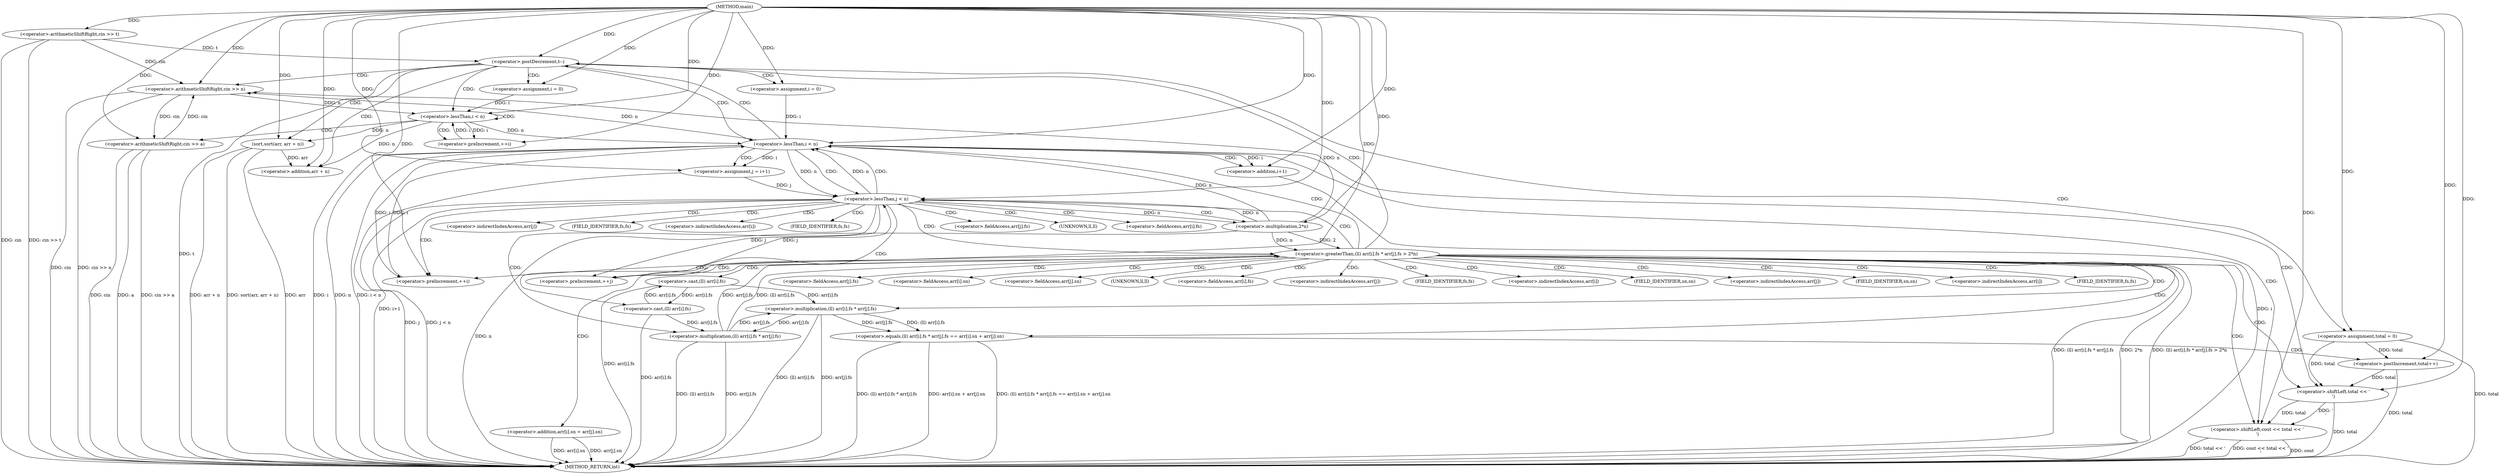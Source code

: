 digraph "main" {  
"1000147" [label = "(METHOD,main)" ]
"1000260" [label = "(METHOD_RETURN,int)" ]
"1000149" [label = "(<operator>.arithmeticShiftRight,cin >> t)" ]
"1000153" [label = "(<operator>.postDecrement,t--)" ]
"1000156" [label = "(<operator>.arithmeticShiftRight,cin >> n)" ]
"1000175" [label = "(sort,sort(arr, arr + n))" ]
"1000181" [label = "(<operator>.assignment,total = 0)" ]
"1000255" [label = "(<operator>.shiftLeft,cout << total << '\n')" ]
"1000161" [label = "(<operator>.assignment,i = 0)" ]
"1000164" [label = "(<operator>.lessThan,i < n)" ]
"1000167" [label = "(<operator>.preIncrement,++i)" ]
"1000186" [label = "(<operator>.assignment,i = 0)" ]
"1000189" [label = "(<operator>.lessThan,i < n)" ]
"1000192" [label = "(<operator>.preIncrement,++i)" ]
"1000171" [label = "(<operator>.arithmeticShiftRight,cin >> a)" ]
"1000177" [label = "(<operator>.addition,arr + n)" ]
"1000257" [label = "(<operator>.shiftLeft,total << '\n')" ]
"1000197" [label = "(<operator>.assignment,j = i+1)" ]
"1000202" [label = "(<operator>.lessThan,j < n)" ]
"1000205" [label = "(<operator>.preIncrement,++j)" ]
"1000199" [label = "(<operator>.addition,i+1)" ]
"1000209" [label = "(<operator>.greaterThan,(ll) arr[i].fs * arr[j].fs > 2*n)" ]
"1000228" [label = "(<operator>.equals,(ll) arr[i].fs * arr[j].fs == arr[i].sn + arr[j].sn)" ]
"1000253" [label = "(<operator>.postIncrement,total++)" ]
"1000210" [label = "(<operator>.multiplication,(ll) arr[i].fs * arr[j].fs)" ]
"1000223" [label = "(<operator>.multiplication,2*n)" ]
"1000229" [label = "(<operator>.multiplication,(ll) arr[i].fs * arr[j].fs)" ]
"1000242" [label = "(<operator>.addition,arr[i].sn + arr[j].sn)" ]
"1000211" [label = "(<operator>.cast,(ll) arr[i].fs)" ]
"1000230" [label = "(<operator>.cast,(ll) arr[i].fs)" ]
"1000218" [label = "(<operator>.fieldAccess,arr[j].fs)" ]
"1000237" [label = "(<operator>.fieldAccess,arr[j].fs)" ]
"1000243" [label = "(<operator>.fieldAccess,arr[i].sn)" ]
"1000248" [label = "(<operator>.fieldAccess,arr[j].sn)" ]
"1000212" [label = "(UNKNOWN,ll,ll)" ]
"1000213" [label = "(<operator>.fieldAccess,arr[i].fs)" ]
"1000219" [label = "(<operator>.indirectIndexAccess,arr[j])" ]
"1000222" [label = "(FIELD_IDENTIFIER,fs,fs)" ]
"1000231" [label = "(UNKNOWN,ll,ll)" ]
"1000232" [label = "(<operator>.fieldAccess,arr[i].fs)" ]
"1000238" [label = "(<operator>.indirectIndexAccess,arr[j])" ]
"1000241" [label = "(FIELD_IDENTIFIER,fs,fs)" ]
"1000244" [label = "(<operator>.indirectIndexAccess,arr[i])" ]
"1000247" [label = "(FIELD_IDENTIFIER,sn,sn)" ]
"1000249" [label = "(<operator>.indirectIndexAccess,arr[j])" ]
"1000252" [label = "(FIELD_IDENTIFIER,sn,sn)" ]
"1000214" [label = "(<operator>.indirectIndexAccess,arr[i])" ]
"1000217" [label = "(FIELD_IDENTIFIER,fs,fs)" ]
"1000233" [label = "(<operator>.indirectIndexAccess,arr[i])" ]
"1000236" [label = "(FIELD_IDENTIFIER,fs,fs)" ]
  "1000149" -> "1000260"  [ label = "DDG: cin"] 
  "1000149" -> "1000260"  [ label = "DDG: cin >> t"] 
  "1000153" -> "1000260"  [ label = "DDG: t"] 
  "1000156" -> "1000260"  [ label = "DDG: cin"] 
  "1000156" -> "1000260"  [ label = "DDG: cin >> n"] 
  "1000175" -> "1000260"  [ label = "DDG: arr"] 
  "1000175" -> "1000260"  [ label = "DDG: arr + n"] 
  "1000175" -> "1000260"  [ label = "DDG: sort(arr, arr + n)"] 
  "1000181" -> "1000260"  [ label = "DDG: total"] 
  "1000189" -> "1000260"  [ label = "DDG: i"] 
  "1000189" -> "1000260"  [ label = "DDG: n"] 
  "1000189" -> "1000260"  [ label = "DDG: i < n"] 
  "1000199" -> "1000260"  [ label = "DDG: i"] 
  "1000197" -> "1000260"  [ label = "DDG: i+1"] 
  "1000202" -> "1000260"  [ label = "DDG: j"] 
  "1000202" -> "1000260"  [ label = "DDG: j < n"] 
  "1000211" -> "1000260"  [ label = "DDG: arr[i].fs"] 
  "1000210" -> "1000260"  [ label = "DDG: (ll) arr[i].fs"] 
  "1000210" -> "1000260"  [ label = "DDG: arr[j].fs"] 
  "1000209" -> "1000260"  [ label = "DDG: (ll) arr[i].fs * arr[j].fs"] 
  "1000223" -> "1000260"  [ label = "DDG: n"] 
  "1000209" -> "1000260"  [ label = "DDG: 2*n"] 
  "1000209" -> "1000260"  [ label = "DDG: (ll) arr[i].fs * arr[j].fs > 2*n"] 
  "1000230" -> "1000260"  [ label = "DDG: arr[i].fs"] 
  "1000229" -> "1000260"  [ label = "DDG: (ll) arr[i].fs"] 
  "1000229" -> "1000260"  [ label = "DDG: arr[j].fs"] 
  "1000228" -> "1000260"  [ label = "DDG: (ll) arr[i].fs * arr[j].fs"] 
  "1000242" -> "1000260"  [ label = "DDG: arr[i].sn"] 
  "1000242" -> "1000260"  [ label = "DDG: arr[j].sn"] 
  "1000228" -> "1000260"  [ label = "DDG: arr[i].sn + arr[j].sn"] 
  "1000228" -> "1000260"  [ label = "DDG: (ll) arr[i].fs * arr[j].fs == arr[i].sn + arr[j].sn"] 
  "1000253" -> "1000260"  [ label = "DDG: total"] 
  "1000257" -> "1000260"  [ label = "DDG: total"] 
  "1000255" -> "1000260"  [ label = "DDG: total << '\n'"] 
  "1000255" -> "1000260"  [ label = "DDG: cout << total << '\n'"] 
  "1000171" -> "1000260"  [ label = "DDG: cin"] 
  "1000171" -> "1000260"  [ label = "DDG: a"] 
  "1000171" -> "1000260"  [ label = "DDG: cin >> a"] 
  "1000255" -> "1000260"  [ label = "DDG: cout"] 
  "1000147" -> "1000149"  [ label = "DDG: "] 
  "1000149" -> "1000153"  [ label = "DDG: t"] 
  "1000147" -> "1000153"  [ label = "DDG: "] 
  "1000147" -> "1000181"  [ label = "DDG: "] 
  "1000149" -> "1000156"  [ label = "DDG: cin"] 
  "1000171" -> "1000156"  [ label = "DDG: cin"] 
  "1000147" -> "1000156"  [ label = "DDG: "] 
  "1000189" -> "1000156"  [ label = "DDG: n"] 
  "1000223" -> "1000156"  [ label = "DDG: n"] 
  "1000147" -> "1000161"  [ label = "DDG: "] 
  "1000147" -> "1000175"  [ label = "DDG: "] 
  "1000164" -> "1000175"  [ label = "DDG: n"] 
  "1000147" -> "1000186"  [ label = "DDG: "] 
  "1000147" -> "1000255"  [ label = "DDG: "] 
  "1000257" -> "1000255"  [ label = "DDG: '\n'"] 
  "1000257" -> "1000255"  [ label = "DDG: total"] 
  "1000161" -> "1000164"  [ label = "DDG: i"] 
  "1000167" -> "1000164"  [ label = "DDG: i"] 
  "1000147" -> "1000164"  [ label = "DDG: "] 
  "1000156" -> "1000164"  [ label = "DDG: n"] 
  "1000164" -> "1000167"  [ label = "DDG: i"] 
  "1000147" -> "1000167"  [ label = "DDG: "] 
  "1000175" -> "1000177"  [ label = "DDG: arr"] 
  "1000147" -> "1000177"  [ label = "DDG: "] 
  "1000164" -> "1000177"  [ label = "DDG: n"] 
  "1000186" -> "1000189"  [ label = "DDG: i"] 
  "1000192" -> "1000189"  [ label = "DDG: i"] 
  "1000147" -> "1000189"  [ label = "DDG: "] 
  "1000202" -> "1000189"  [ label = "DDG: n"] 
  "1000223" -> "1000189"  [ label = "DDG: n"] 
  "1000164" -> "1000189"  [ label = "DDG: n"] 
  "1000147" -> "1000192"  [ label = "DDG: "] 
  "1000189" -> "1000192"  [ label = "DDG: i"] 
  "1000181" -> "1000257"  [ label = "DDG: total"] 
  "1000253" -> "1000257"  [ label = "DDG: total"] 
  "1000147" -> "1000257"  [ label = "DDG: "] 
  "1000156" -> "1000171"  [ label = "DDG: cin"] 
  "1000147" -> "1000171"  [ label = "DDG: "] 
  "1000147" -> "1000197"  [ label = "DDG: "] 
  "1000189" -> "1000197"  [ label = "DDG: i"] 
  "1000197" -> "1000202"  [ label = "DDG: j"] 
  "1000205" -> "1000202"  [ label = "DDG: j"] 
  "1000147" -> "1000202"  [ label = "DDG: "] 
  "1000189" -> "1000202"  [ label = "DDG: n"] 
  "1000223" -> "1000202"  [ label = "DDG: n"] 
  "1000202" -> "1000205"  [ label = "DDG: j"] 
  "1000147" -> "1000205"  [ label = "DDG: "] 
  "1000189" -> "1000199"  [ label = "DDG: i"] 
  "1000147" -> "1000199"  [ label = "DDG: "] 
  "1000210" -> "1000209"  [ label = "DDG: arr[j].fs"] 
  "1000210" -> "1000209"  [ label = "DDG: (ll) arr[i].fs"] 
  "1000223" -> "1000209"  [ label = "DDG: n"] 
  "1000223" -> "1000209"  [ label = "DDG: 2"] 
  "1000229" -> "1000228"  [ label = "DDG: (ll) arr[i].fs"] 
  "1000229" -> "1000228"  [ label = "DDG: arr[j].fs"] 
  "1000181" -> "1000253"  [ label = "DDG: total"] 
  "1000147" -> "1000253"  [ label = "DDG: "] 
  "1000211" -> "1000210"  [ label = "DDG: arr[i].fs"] 
  "1000229" -> "1000210"  [ label = "DDG: arr[j].fs"] 
  "1000147" -> "1000223"  [ label = "DDG: "] 
  "1000202" -> "1000223"  [ label = "DDG: n"] 
  "1000230" -> "1000229"  [ label = "DDG: arr[i].fs"] 
  "1000210" -> "1000229"  [ label = "DDG: arr[j].fs"] 
  "1000230" -> "1000211"  [ label = "DDG: arr[i].fs"] 
  "1000211" -> "1000230"  [ label = "DDG: arr[i].fs"] 
  "1000153" -> "1000164"  [ label = "CDG: "] 
  "1000153" -> "1000156"  [ label = "CDG: "] 
  "1000153" -> "1000161"  [ label = "CDG: "] 
  "1000153" -> "1000186"  [ label = "CDG: "] 
  "1000153" -> "1000189"  [ label = "CDG: "] 
  "1000153" -> "1000175"  [ label = "CDG: "] 
  "1000153" -> "1000177"  [ label = "CDG: "] 
  "1000153" -> "1000181"  [ label = "CDG: "] 
  "1000164" -> "1000164"  [ label = "CDG: "] 
  "1000164" -> "1000167"  [ label = "CDG: "] 
  "1000164" -> "1000171"  [ label = "CDG: "] 
  "1000189" -> "1000153"  [ label = "CDG: "] 
  "1000189" -> "1000199"  [ label = "CDG: "] 
  "1000189" -> "1000197"  [ label = "CDG: "] 
  "1000189" -> "1000255"  [ label = "CDG: "] 
  "1000189" -> "1000257"  [ label = "CDG: "] 
  "1000189" -> "1000202"  [ label = "CDG: "] 
  "1000202" -> "1000211"  [ label = "CDG: "] 
  "1000202" -> "1000213"  [ label = "CDG: "] 
  "1000202" -> "1000212"  [ label = "CDG: "] 
  "1000202" -> "1000189"  [ label = "CDG: "] 
  "1000202" -> "1000219"  [ label = "CDG: "] 
  "1000202" -> "1000210"  [ label = "CDG: "] 
  "1000202" -> "1000222"  [ label = "CDG: "] 
  "1000202" -> "1000214"  [ label = "CDG: "] 
  "1000202" -> "1000218"  [ label = "CDG: "] 
  "1000202" -> "1000192"  [ label = "CDG: "] 
  "1000202" -> "1000217"  [ label = "CDG: "] 
  "1000202" -> "1000209"  [ label = "CDG: "] 
  "1000202" -> "1000223"  [ label = "CDG: "] 
  "1000209" -> "1000247"  [ label = "CDG: "] 
  "1000209" -> "1000238"  [ label = "CDG: "] 
  "1000209" -> "1000233"  [ label = "CDG: "] 
  "1000209" -> "1000229"  [ label = "CDG: "] 
  "1000209" -> "1000243"  [ label = "CDG: "] 
  "1000209" -> "1000230"  [ label = "CDG: "] 
  "1000209" -> "1000244"  [ label = "CDG: "] 
  "1000209" -> "1000236"  [ label = "CDG: "] 
  "1000209" -> "1000242"  [ label = "CDG: "] 
  "1000209" -> "1000252"  [ label = "CDG: "] 
  "1000209" -> "1000205"  [ label = "CDG: "] 
  "1000209" -> "1000237"  [ label = "CDG: "] 
  "1000209" -> "1000249"  [ label = "CDG: "] 
  "1000209" -> "1000202"  [ label = "CDG: "] 
  "1000209" -> "1000248"  [ label = "CDG: "] 
  "1000209" -> "1000231"  [ label = "CDG: "] 
  "1000209" -> "1000241"  [ label = "CDG: "] 
  "1000209" -> "1000232"  [ label = "CDG: "] 
  "1000209" -> "1000228"  [ label = "CDG: "] 
  "1000209" -> "1000153"  [ label = "CDG: "] 
  "1000209" -> "1000255"  [ label = "CDG: "] 
  "1000209" -> "1000189"  [ label = "CDG: "] 
  "1000209" -> "1000257"  [ label = "CDG: "] 
  "1000209" -> "1000192"  [ label = "CDG: "] 
  "1000228" -> "1000253"  [ label = "CDG: "] 
}

